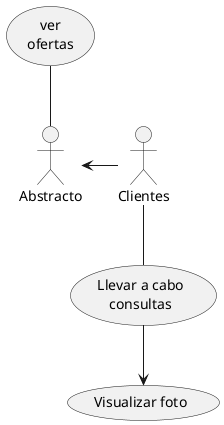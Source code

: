 @startuml
actor Abstracto
Abstracto-up-(ver\nofertas)
Clientes-left->Abstracto
Clientes--(Llevar a cabo\nconsultas)
(Visualizar foto)<-up-(Llevar a cabo\nconsultas)

